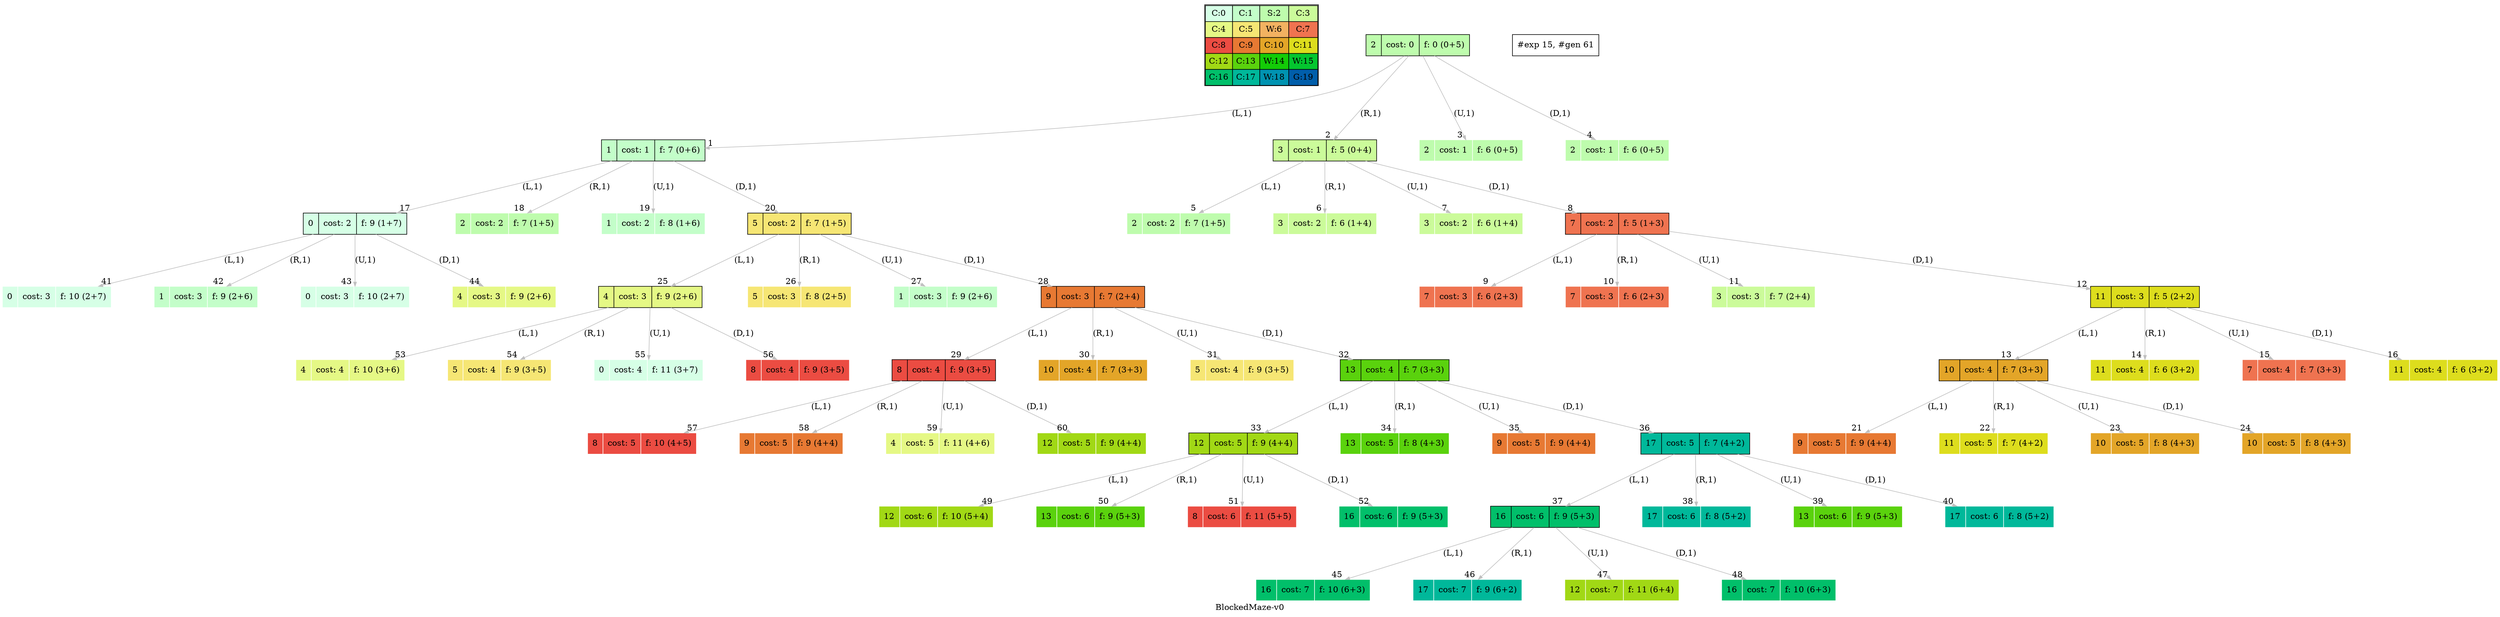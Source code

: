 digraph BlockedMaze { label="BlockedMaze-v0"
subgraph MAP {label=Map;map [shape=plaintext label=<<table border="1" cellpadding="5" cellspacing="0" cellborder="1"><tr><td bgcolor="0.39803922 0.15947579 0.99679532 1.        ">C:0</td><td bgcolor="0.35098039 0.23194764 0.99315867 1.        ">C:1</td><td bgcolor="0.29607843 0.31486959 0.98720184 1.        ">S:2</td><td bgcolor="0.24901961 0.38410575 0.98063477 1.        ">C:3</td></tr><tr><td bgcolor="0.19411765 0.46220388 0.97128103 1.        ">C:4</td><td bgcolor="0.14705882 0.52643216 0.96182564 1.        ">C:5</td><td bgcolor="0.09215686 0.59770746 0.94913494 1.        ">W:6</td><td bgcolor="0.0372549  0.66454018 0.93467977 1.        ">C:7</td></tr><tr><td bgcolor="0.00980392 0.71791192 0.92090552 1.        ">C:8</td><td bgcolor="0.06470588 0.77520398 0.9032472  1.        ">C:9</td><td bgcolor="0.11176471 0.81974048 0.88677369 1.        ">C:10</td><td bgcolor="0.16666667 0.8660254  0.8660254  1.        ">C:11</td></tr><tr><td bgcolor="0.21372549 0.9005867  0.84695821 1.        ">C:12</td><td bgcolor="0.26862745 0.93467977 0.82325295 1.        ">C:13</td><td bgcolor="0.32352941 0.96182564 0.79801723 1.        ">W:14</td><td bgcolor="0.37058824 0.97940977 0.77520398 1.        ">W:15</td></tr><tr><td bgcolor="0.4254902  0.99315867 0.74725253 1.        ">C:16</td><td bgcolor="0.47254902 0.99907048 0.72218645 1.        ">C:17</td><td bgcolor="0.52745098 0.99907048 0.69169844 1.        ">W:18</td><td bgcolor="0.5745098  0.99315867 0.66454018 1.        ">G:19</td></tr></table>>]} 
nodesep=1 ranksep=1 node [shape=record] edge [arrowsize=0.7] 
"0_2" [label="<f0>2 |<f1> cost: 0 |<f2> f: 0 (0+5)", style=filled color=white fillcolor="0.29607843 0.31486959 0.98720184 1.        "]
"0_2" [label="<f0>2 |<f1> cost: 0 |<f2> f: 0 (0+5)", style=filled color=black fillcolor="0.29607843 0.31486959 0.98720184 1.        "]
"0_2.1-0" [label="<f0>1 |<f1> cost: 1 |<f2> f: 7 (0+6)", style=filled color=white fillcolor="0.35098039 0.23194764 0.99315867 1.        "] "0_2" -> "0_2.1-0" [label="(L,1)" headlabel=" 1 " color=grey ]; 
"0_2.3-1" [label="<f0>3 |<f1> cost: 1 |<f2> f: 5 (0+4)", style=filled color=white fillcolor="0.24901961 0.38410575 0.98063477 1.        "] "0_2" -> "0_2.3-1" [label="(R,1)" headlabel=" 2 " color=grey ]; 
"0_2.2-2" [label="<f0>2 |<f1> cost: 1 |<f2> f: 6 (0+5)", style=filled color=white fillcolor="0.29607843 0.31486959 0.98720184 1.        "] "0_2" -> "0_2.2-2" [label="(U,1)" headlabel=" 3 " color=grey ]; 
"0_2.2-3" [label="<f0>2 |<f1> cost: 1 |<f2> f: 6 (0+5)", style=filled color=white fillcolor="0.29607843 0.31486959 0.98720184 1.        "] "0_2" -> "0_2.2-3" [label="(D,1)" headlabel=" 4 " color=grey ]; 
"0_2.3-1" [label="<f0>3 |<f1> cost: 1 |<f2> f: 5 (0+4)", style=filled color=black fillcolor="0.24901961 0.38410575 0.98063477 1.        "]
"0_2.3.2-0" [label="<f0>2 |<f1> cost: 2 |<f2> f: 7 (1+5)", style=filled color=white fillcolor="0.29607843 0.31486959 0.98720184 1.        "] "0_2.3-1" -> "0_2.3.2-0" [label="(L,1)" headlabel=" 5 " color=grey ]; 
"0_2.3.3-1" [label="<f0>3 |<f1> cost: 2 |<f2> f: 6 (1+4)", style=filled color=white fillcolor="0.24901961 0.38410575 0.98063477 1.        "] "0_2.3-1" -> "0_2.3.3-1" [label="(R,1)" headlabel=" 6 " color=grey ]; 
"0_2.3.3-2" [label="<f0>3 |<f1> cost: 2 |<f2> f: 6 (1+4)", style=filled color=white fillcolor="0.24901961 0.38410575 0.98063477 1.        "] "0_2.3-1" -> "0_2.3.3-2" [label="(U,1)" headlabel=" 7 " color=grey ]; 
"0_2.3.7-3" [label="<f0>7 |<f1> cost: 2 |<f2> f: 5 (1+3)", style=filled color=white fillcolor="0.0372549  0.66454018 0.93467977 1.        "] "0_2.3-1" -> "0_2.3.7-3" [label="(D,1)" headlabel=" 8 " color=grey ]; 
"0_2.3.7-3" [label="<f0>7 |<f1> cost: 2 |<f2> f: 5 (1+3)", style=filled color=black fillcolor="0.0372549  0.66454018 0.93467977 1.        "]
"0_2.3.7.7-0" [label="<f0>7 |<f1> cost: 3 |<f2> f: 6 (2+3)", style=filled color=white fillcolor="0.0372549  0.66454018 0.93467977 1.        "] "0_2.3.7-3" -> "0_2.3.7.7-0" [label="(L,1)" headlabel=" 9 " color=grey ]; 
"0_2.3.7.7-1" [label="<f0>7 |<f1> cost: 3 |<f2> f: 6 (2+3)", style=filled color=white fillcolor="0.0372549  0.66454018 0.93467977 1.        "] "0_2.3.7-3" -> "0_2.3.7.7-1" [label="(R,1)" headlabel=" 10 " color=grey ]; 
"0_2.3.7.3-2" [label="<f0>3 |<f1> cost: 3 |<f2> f: 7 (2+4)", style=filled color=white fillcolor="0.24901961 0.38410575 0.98063477 1.        "] "0_2.3.7-3" -> "0_2.3.7.3-2" [label="(U,1)" headlabel=" 11 " color=grey ]; 
"0_2.3.7.11-3" [label="<f0>11 |<f1> cost: 3 |<f2> f: 5 (2+2)", style=filled color=white fillcolor="0.16666667 0.8660254  0.8660254  1.        "] "0_2.3.7-3" -> "0_2.3.7.11-3" [label="(D,1)" headlabel=" 12 " color=grey ]; 
"0_2.3.7.11-3" [label="<f0>11 |<f1> cost: 3 |<f2> f: 5 (2+2)", style=filled color=black fillcolor="0.16666667 0.8660254  0.8660254  1.        "]
"0_2.3.7.11.10-0" [label="<f0>10 |<f1> cost: 4 |<f2> f: 7 (3+3)", style=filled color=white fillcolor="0.11176471 0.81974048 0.88677369 1.        "] "0_2.3.7.11-3" -> "0_2.3.7.11.10-0" [label="(L,1)" headlabel=" 13 " color=grey ]; 
"0_2.3.7.11.11-1" [label="<f0>11 |<f1> cost: 4 |<f2> f: 6 (3+2)", style=filled color=white fillcolor="0.16666667 0.8660254  0.8660254  1.        "] "0_2.3.7.11-3" -> "0_2.3.7.11.11-1" [label="(R,1)" headlabel=" 14 " color=grey ]; 
"0_2.3.7.11.7-2" [label="<f0>7 |<f1> cost: 4 |<f2> f: 7 (3+3)", style=filled color=white fillcolor="0.0372549  0.66454018 0.93467977 1.        "] "0_2.3.7.11-3" -> "0_2.3.7.11.7-2" [label="(U,1)" headlabel=" 15 " color=grey ]; 
"0_2.3.7.11.11-3" [label="<f0>11 |<f1> cost: 4 |<f2> f: 6 (3+2)", style=filled color=white fillcolor="0.16666667 0.8660254  0.8660254  1.        "] "0_2.3.7.11-3" -> "0_2.3.7.11.11-3" [label="(D,1)" headlabel=" 16 " color=grey ]; 
"0_2.1-0" [label="<f0>1 |<f1> cost: 1 |<f2> f: 7 (0+6)", style=filled color=black fillcolor="0.35098039 0.23194764 0.99315867 1.        "]
"0_2.1.0-0" [label="<f0>0 |<f1> cost: 2 |<f2> f: 9 (1+7)", style=filled color=white fillcolor="0.39803922 0.15947579 0.99679532 1.        "] "0_2.1-0" -> "0_2.1.0-0" [label="(L,1)" headlabel=" 17 " color=grey ]; 
"0_2.1.2-1" [label="<f0>2 |<f1> cost: 2 |<f2> f: 7 (1+5)", style=filled color=white fillcolor="0.29607843 0.31486959 0.98720184 1.        "] "0_2.1-0" -> "0_2.1.2-1" [label="(R,1)" headlabel=" 18 " color=grey ]; 
"0_2.1.1-2" [label="<f0>1 |<f1> cost: 2 |<f2> f: 8 (1+6)", style=filled color=white fillcolor="0.35098039 0.23194764 0.99315867 1.        "] "0_2.1-0" -> "0_2.1.1-2" [label="(U,1)" headlabel=" 19 " color=grey ]; 
"0_2.1.5-3" [label="<f0>5 |<f1> cost: 2 |<f2> f: 7 (1+5)", style=filled color=white fillcolor="0.14705882 0.52643216 0.96182564 1.        "] "0_2.1-0" -> "0_2.1.5-3" [label="(D,1)" headlabel=" 20 " color=grey ]; 
"0_2.3.7.11.10-0" [label="<f0>10 |<f1> cost: 4 |<f2> f: 7 (3+3)", style=filled color=black fillcolor="0.11176471 0.81974048 0.88677369 1.        "]
"0_2.3.7.11.10.9-0" [label="<f0>9 |<f1> cost: 5 |<f2> f: 9 (4+4)", style=filled color=white fillcolor="0.06470588 0.77520398 0.9032472  1.        "] "0_2.3.7.11.10-0" -> "0_2.3.7.11.10.9-0" [label="(L,1)" headlabel=" 21 " color=grey ]; 
"0_2.3.7.11.10.11-1" [label="<f0>11 |<f1> cost: 5 |<f2> f: 7 (4+2)", style=filled color=white fillcolor="0.16666667 0.8660254  0.8660254  1.        "] "0_2.3.7.11.10-0" -> "0_2.3.7.11.10.11-1" [label="(R,1)" headlabel=" 22 " color=grey ]; 
"0_2.3.7.11.10.10-2" [label="<f0>10 |<f1> cost: 5 |<f2> f: 8 (4+3)", style=filled color=white fillcolor="0.11176471 0.81974048 0.88677369 1.        "] "0_2.3.7.11.10-0" -> "0_2.3.7.11.10.10-2" [label="(U,1)" headlabel=" 23 " color=grey ]; 
"0_2.3.7.11.10.10-3" [label="<f0>10 |<f1> cost: 5 |<f2> f: 8 (4+3)", style=filled color=white fillcolor="0.11176471 0.81974048 0.88677369 1.        "] "0_2.3.7.11.10-0" -> "0_2.3.7.11.10.10-3" [label="(D,1)" headlabel=" 24 " color=grey ]; 
"0_2.1.5-3" [label="<f0>5 |<f1> cost: 2 |<f2> f: 7 (1+5)", style=filled color=black fillcolor="0.14705882 0.52643216 0.96182564 1.        "]
"0_2.1.5.4-0" [label="<f0>4 |<f1> cost: 3 |<f2> f: 9 (2+6)", style=filled color=white fillcolor="0.19411765 0.46220388 0.97128103 1.        "] "0_2.1.5-3" -> "0_2.1.5.4-0" [label="(L,1)" headlabel=" 25 " color=grey ]; 
"0_2.1.5.5-1" [label="<f0>5 |<f1> cost: 3 |<f2> f: 8 (2+5)", style=filled color=white fillcolor="0.14705882 0.52643216 0.96182564 1.        "] "0_2.1.5-3" -> "0_2.1.5.5-1" [label="(R,1)" headlabel=" 26 " color=grey ]; 
"0_2.1.5.1-2" [label="<f0>1 |<f1> cost: 3 |<f2> f: 9 (2+6)", style=filled color=white fillcolor="0.35098039 0.23194764 0.99315867 1.        "] "0_2.1.5-3" -> "0_2.1.5.1-2" [label="(U,1)" headlabel=" 27 " color=grey ]; 
"0_2.1.5.9-3" [label="<f0>9 |<f1> cost: 3 |<f2> f: 7 (2+4)", style=filled color=white fillcolor="0.06470588 0.77520398 0.9032472  1.        "] "0_2.1.5-3" -> "0_2.1.5.9-3" [label="(D,1)" headlabel=" 28 " color=grey ]; 
"0_2.1.5.9-3" [label="<f0>9 |<f1> cost: 3 |<f2> f: 7 (2+4)", style=filled color=black fillcolor="0.06470588 0.77520398 0.9032472  1.        "]
"0_2.1.5.9.8-0" [label="<f0>8 |<f1> cost: 4 |<f2> f: 9 (3+5)", style=filled color=white fillcolor="0.00980392 0.71791192 0.92090552 1.        "] "0_2.1.5.9-3" -> "0_2.1.5.9.8-0" [label="(L,1)" headlabel=" 29 " color=grey ]; 
"0_2.1.5.9.10-1" [label="<f0>10 |<f1> cost: 4 |<f2> f: 7 (3+3)", style=filled color=white fillcolor="0.11176471 0.81974048 0.88677369 1.        "] "0_2.1.5.9-3" -> "0_2.1.5.9.10-1" [label="(R,1)" headlabel=" 30 " color=grey ]; 
"0_2.1.5.9.5-2" [label="<f0>5 |<f1> cost: 4 |<f2> f: 9 (3+5)", style=filled color=white fillcolor="0.14705882 0.52643216 0.96182564 1.        "] "0_2.1.5.9-3" -> "0_2.1.5.9.5-2" [label="(U,1)" headlabel=" 31 " color=grey ]; 
"0_2.1.5.9.13-3" [label="<f0>13 |<f1> cost: 4 |<f2> f: 7 (3+3)", style=filled color=white fillcolor="0.26862745 0.93467977 0.82325295 1.        "] "0_2.1.5.9-3" -> "0_2.1.5.9.13-3" [label="(D,1)" headlabel=" 32 " color=grey ]; 
"0_2.1.5.9.13-3" [label="<f0>13 |<f1> cost: 4 |<f2> f: 7 (3+3)", style=filled color=black fillcolor="0.26862745 0.93467977 0.82325295 1.        "]
"0_2.1.5.9.13.12-0" [label="<f0>12 |<f1> cost: 5 |<f2> f: 9 (4+4)", style=filled color=white fillcolor="0.21372549 0.9005867  0.84695821 1.        "] "0_2.1.5.9.13-3" -> "0_2.1.5.9.13.12-0" [label="(L,1)" headlabel=" 33 " color=grey ]; 
"0_2.1.5.9.13.13-1" [label="<f0>13 |<f1> cost: 5 |<f2> f: 8 (4+3)", style=filled color=white fillcolor="0.26862745 0.93467977 0.82325295 1.        "] "0_2.1.5.9.13-3" -> "0_2.1.5.9.13.13-1" [label="(R,1)" headlabel=" 34 " color=grey ]; 
"0_2.1.5.9.13.9-2" [label="<f0>9 |<f1> cost: 5 |<f2> f: 9 (4+4)", style=filled color=white fillcolor="0.06470588 0.77520398 0.9032472  1.        "] "0_2.1.5.9.13-3" -> "0_2.1.5.9.13.9-2" [label="(U,1)" headlabel=" 35 " color=grey ]; 
"0_2.1.5.9.13.17-3" [label="<f0>17 |<f1> cost: 5 |<f2> f: 7 (4+2)", style=filled color=white fillcolor="0.47254902 0.99907048 0.72218645 1.        "] "0_2.1.5.9.13-3" -> "0_2.1.5.9.13.17-3" [label="(D,1)" headlabel=" 36 " color=grey ]; 
"0_2.1.5.9.13.17-3" [label="<f0>17 |<f1> cost: 5 |<f2> f: 7 (4+2)", style=filled color=black fillcolor="0.47254902 0.99907048 0.72218645 1.        "]
"0_2.1.5.9.13.17.16-0" [label="<f0>16 |<f1> cost: 6 |<f2> f: 9 (5+3)", style=filled color=white fillcolor="0.4254902  0.99315867 0.74725253 1.        "] "0_2.1.5.9.13.17-3" -> "0_2.1.5.9.13.17.16-0" [label="(L,1)" headlabel=" 37 " color=grey ]; 
"0_2.1.5.9.13.17.17-1" [label="<f0>17 |<f1> cost: 6 |<f2> f: 8 (5+2)", style=filled color=white fillcolor="0.47254902 0.99907048 0.72218645 1.        "] "0_2.1.5.9.13.17-3" -> "0_2.1.5.9.13.17.17-1" [label="(R,1)" headlabel=" 38 " color=grey ]; 
"0_2.1.5.9.13.17.13-2" [label="<f0>13 |<f1> cost: 6 |<f2> f: 9 (5+3)", style=filled color=white fillcolor="0.26862745 0.93467977 0.82325295 1.        "] "0_2.1.5.9.13.17-3" -> "0_2.1.5.9.13.17.13-2" [label="(U,1)" headlabel=" 39 " color=grey ]; 
"0_2.1.5.9.13.17.17-3" [label="<f0>17 |<f1> cost: 6 |<f2> f: 8 (5+2)", style=filled color=white fillcolor="0.47254902 0.99907048 0.72218645 1.        "] "0_2.1.5.9.13.17-3" -> "0_2.1.5.9.13.17.17-3" [label="(D,1)" headlabel=" 40 " color=grey ]; 
"0_2.1.0-0" [label="<f0>0 |<f1> cost: 2 |<f2> f: 9 (1+7)", style=filled color=black fillcolor="0.39803922 0.15947579 0.99679532 1.        "]
"0_2.1.0.0-0" [label="<f0>0 |<f1> cost: 3 |<f2> f: 10 (2+7)", style=filled color=white fillcolor="0.39803922 0.15947579 0.99679532 1.        "] "0_2.1.0-0" -> "0_2.1.0.0-0" [label="(L,1)" headlabel=" 41 " color=grey ]; 
"0_2.1.0.1-1" [label="<f0>1 |<f1> cost: 3 |<f2> f: 9 (2+6)", style=filled color=white fillcolor="0.35098039 0.23194764 0.99315867 1.        "] "0_2.1.0-0" -> "0_2.1.0.1-1" [label="(R,1)" headlabel=" 42 " color=grey ]; 
"0_2.1.0.0-2" [label="<f0>0 |<f1> cost: 3 |<f2> f: 10 (2+7)", style=filled color=white fillcolor="0.39803922 0.15947579 0.99679532 1.        "] "0_2.1.0-0" -> "0_2.1.0.0-2" [label="(U,1)" headlabel=" 43 " color=grey ]; 
"0_2.1.0.4-3" [label="<f0>4 |<f1> cost: 3 |<f2> f: 9 (2+6)", style=filled color=white fillcolor="0.19411765 0.46220388 0.97128103 1.        "] "0_2.1.0-0" -> "0_2.1.0.4-3" [label="(D,1)" headlabel=" 44 " color=grey ]; 
"0_2.1.5.9.13.17.16-0" [label="<f0>16 |<f1> cost: 6 |<f2> f: 9 (5+3)", style=filled color=black fillcolor="0.4254902  0.99315867 0.74725253 1.        "]
"0_2.1.5.9.13.17.16.16-0" [label="<f0>16 |<f1> cost: 7 |<f2> f: 10 (6+3)", style=filled color=white fillcolor="0.4254902  0.99315867 0.74725253 1.        "] "0_2.1.5.9.13.17.16-0" -> "0_2.1.5.9.13.17.16.16-0" [label="(L,1)" headlabel=" 45 " color=grey ]; 
"0_2.1.5.9.13.17.16.17-1" [label="<f0>17 |<f1> cost: 7 |<f2> f: 9 (6+2)", style=filled color=white fillcolor="0.47254902 0.99907048 0.72218645 1.        "] "0_2.1.5.9.13.17.16-0" -> "0_2.1.5.9.13.17.16.17-1" [label="(R,1)" headlabel=" 46 " color=grey ]; 
"0_2.1.5.9.13.17.16.12-2" [label="<f0>12 |<f1> cost: 7 |<f2> f: 11 (6+4)", style=filled color=white fillcolor="0.21372549 0.9005867  0.84695821 1.        "] "0_2.1.5.9.13.17.16-0" -> "0_2.1.5.9.13.17.16.12-2" [label="(U,1)" headlabel=" 47 " color=grey ]; 
"0_2.1.5.9.13.17.16.16-3" [label="<f0>16 |<f1> cost: 7 |<f2> f: 10 (6+3)", style=filled color=white fillcolor="0.4254902  0.99315867 0.74725253 1.        "] "0_2.1.5.9.13.17.16-0" -> "0_2.1.5.9.13.17.16.16-3" [label="(D,1)" headlabel=" 48 " color=grey ]; 
"0_2.1.5.9.13.12-0" [label="<f0>12 |<f1> cost: 5 |<f2> f: 9 (4+4)", style=filled color=black fillcolor="0.21372549 0.9005867  0.84695821 1.        "]
"0_2.1.5.9.13.12.12-0" [label="<f0>12 |<f1> cost: 6 |<f2> f: 10 (5+4)", style=filled color=white fillcolor="0.21372549 0.9005867  0.84695821 1.        "] "0_2.1.5.9.13.12-0" -> "0_2.1.5.9.13.12.12-0" [label="(L,1)" headlabel=" 49 " color=grey ]; 
"0_2.1.5.9.13.12.13-1" [label="<f0>13 |<f1> cost: 6 |<f2> f: 9 (5+3)", style=filled color=white fillcolor="0.26862745 0.93467977 0.82325295 1.        "] "0_2.1.5.9.13.12-0" -> "0_2.1.5.9.13.12.13-1" [label="(R,1)" headlabel=" 50 " color=grey ]; 
"0_2.1.5.9.13.12.8-2" [label="<f0>8 |<f1> cost: 6 |<f2> f: 11 (5+5)", style=filled color=white fillcolor="0.00980392 0.71791192 0.92090552 1.        "] "0_2.1.5.9.13.12-0" -> "0_2.1.5.9.13.12.8-2" [label="(U,1)" headlabel=" 51 " color=grey ]; 
"0_2.1.5.9.13.12.16-3" [label="<f0>16 |<f1> cost: 6 |<f2> f: 9 (5+3)", style=filled color=white fillcolor="0.4254902  0.99315867 0.74725253 1.        "] "0_2.1.5.9.13.12-0" -> "0_2.1.5.9.13.12.16-3" [label="(D,1)" headlabel=" 52 " color=grey ]; 
"0_2.1.5.4-0" [label="<f0>4 |<f1> cost: 3 |<f2> f: 9 (2+6)", style=filled color=black fillcolor="0.19411765 0.46220388 0.97128103 1.        "]
"0_2.1.5.4.4-0" [label="<f0>4 |<f1> cost: 4 |<f2> f: 10 (3+6)", style=filled color=white fillcolor="0.19411765 0.46220388 0.97128103 1.        "] "0_2.1.5.4-0" -> "0_2.1.5.4.4-0" [label="(L,1)" headlabel=" 53 " color=grey ]; 
"0_2.1.5.4.5-1" [label="<f0>5 |<f1> cost: 4 |<f2> f: 9 (3+5)", style=filled color=white fillcolor="0.14705882 0.52643216 0.96182564 1.        "] "0_2.1.5.4-0" -> "0_2.1.5.4.5-1" [label="(R,1)" headlabel=" 54 " color=grey ]; 
"0_2.1.5.4.0-2" [label="<f0>0 |<f1> cost: 4 |<f2> f: 11 (3+7)", style=filled color=white fillcolor="0.39803922 0.15947579 0.99679532 1.        "] "0_2.1.5.4-0" -> "0_2.1.5.4.0-2" [label="(U,1)" headlabel=" 55 " color=grey ]; 
"0_2.1.5.4.8-3" [label="<f0>8 |<f1> cost: 4 |<f2> f: 9 (3+5)", style=filled color=white fillcolor="0.00980392 0.71791192 0.92090552 1.        "] "0_2.1.5.4-0" -> "0_2.1.5.4.8-3" [label="(D,1)" headlabel=" 56 " color=grey ]; 
"0_2.1.5.9.8-0" [label="<f0>8 |<f1> cost: 4 |<f2> f: 9 (3+5)", style=filled color=black fillcolor="0.00980392 0.71791192 0.92090552 1.        "]
"0_2.1.5.9.8.8-0" [label="<f0>8 |<f1> cost: 5 |<f2> f: 10 (4+5)", style=filled color=white fillcolor="0.00980392 0.71791192 0.92090552 1.        "] "0_2.1.5.9.8-0" -> "0_2.1.5.9.8.8-0" [label="(L,1)" headlabel=" 57 " color=grey ]; 
"0_2.1.5.9.8.9-1" [label="<f0>9 |<f1> cost: 5 |<f2> f: 9 (4+4)", style=filled color=white fillcolor="0.06470588 0.77520398 0.9032472  1.        "] "0_2.1.5.9.8-0" -> "0_2.1.5.9.8.9-1" [label="(R,1)" headlabel=" 58 " color=grey ]; 
"0_2.1.5.9.8.4-2" [label="<f0>4 |<f1> cost: 5 |<f2> f: 11 (4+6)", style=filled color=white fillcolor="0.19411765 0.46220388 0.97128103 1.        "] "0_2.1.5.9.8-0" -> "0_2.1.5.9.8.4-2" [label="(U,1)" headlabel=" 59 " color=grey ]; 
"0_2.1.5.9.8.12-3" [label="<f0>12 |<f1> cost: 5 |<f2> f: 9 (4+4)", style=filled color=white fillcolor="0.21372549 0.9005867  0.84695821 1.        "] "0_2.1.5.9.8-0" -> "0_2.1.5.9.8.12-3" [label="(D,1)" headlabel=" 60 " color=grey ];  "#exp 15, #gen 61" [ shape=box ];
}
